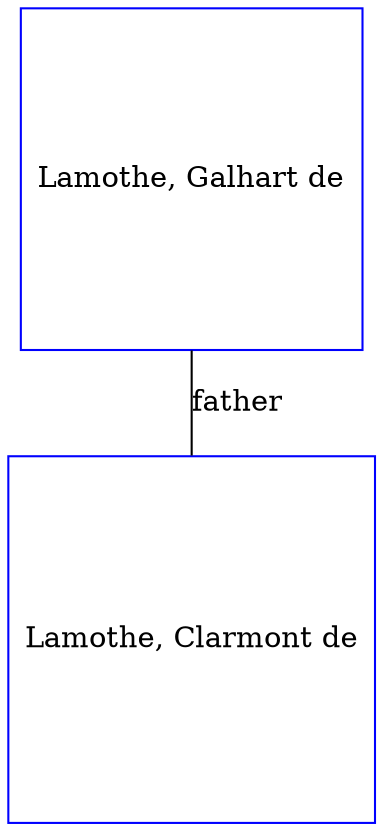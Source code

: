 digraph D {
    edge [dir=none];    node [shape=box];    "016901"   [label="Lamothe, Clarmont de", shape=box, regular=1, color="blue"] ;
"016902"   [label="Lamothe, Galhart de", shape=box, regular=1, color="blue"] ;
016902->016901 [label="father",arrowsize=0.0]; 
}